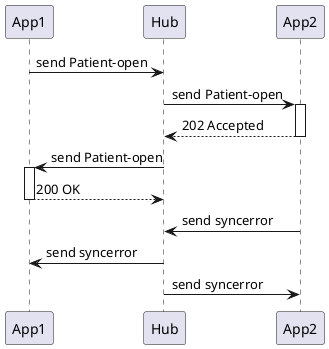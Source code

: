 @startuml

App1 -> Hub: send Patient-open
Hub -> App2++: send Patient-open
Hub <-- App2--: 202 Accepted
Hub -> App1++: send Patient-open
Hub <-- App1--: 200 OK
App2 -> Hub: send syncerror
Hub -> App1: send syncerror
Hub -> App2: send syncerror

@enduml